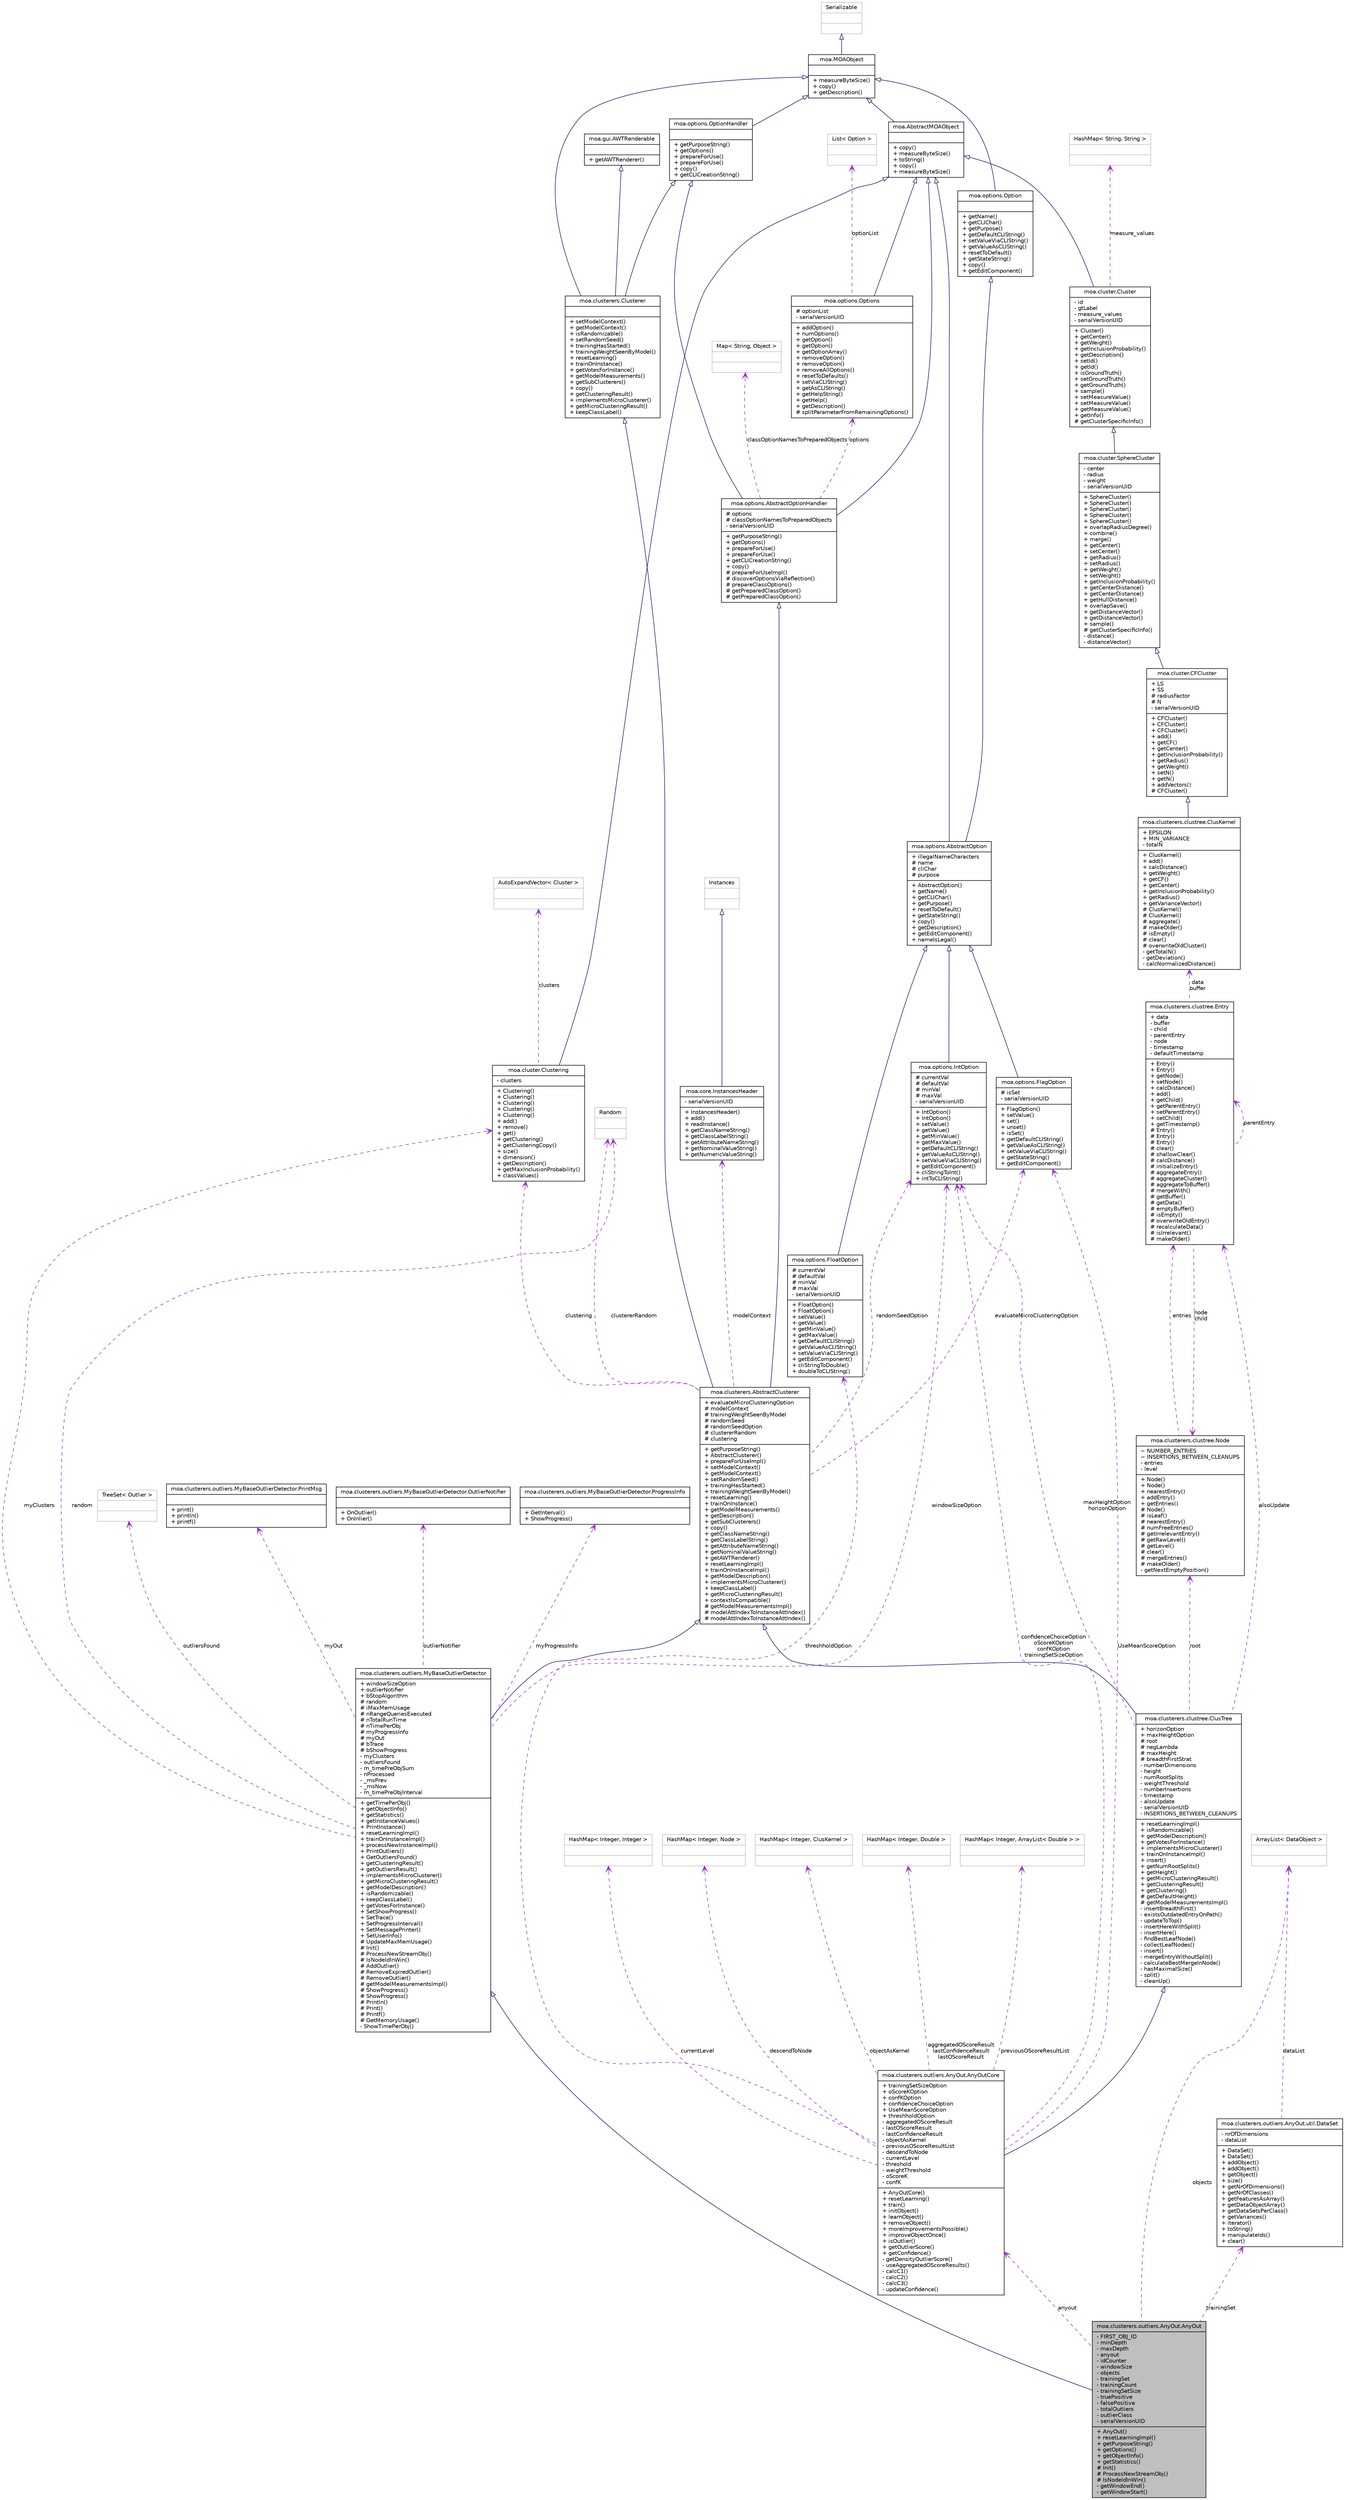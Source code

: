 digraph G
{
  edge [fontname="Helvetica",fontsize="10",labelfontname="Helvetica",labelfontsize="10"];
  node [fontname="Helvetica",fontsize="10",shape=record];
  Node1 [label="{moa.clusterers.outliers.AnyOut.AnyOut\n|- FIRST_OBJ_ID\l- minDepth\l- maxDepth\l- anyout\l- idCounter\l- windowSize\l- objects\l- trainingSet\l- trainingCount\l- trainingSetSize\l- truePositive\l- falsePositive\l- totalOutliers\l- outlierClass\l- serialVersionUID\l|+ AnyOut()\l+ resetLearningImpl()\l+ getPurposeString()\l+ getOptions()\l+ getObjectInfo()\l+ getStatistics()\l# Init()\l# ProcessNewStreamObj()\l# IsNodeIdInWin()\l- getWindowEnd()\l- getWindowStart()\l}",height=0.2,width=0.4,color="black", fillcolor="grey75", style="filled" fontcolor="black"];
  Node2 -> Node1 [dir=back,color="midnightblue",fontsize="10",style="solid",arrowtail="empty",fontname="Helvetica"];
  Node2 [label="{moa.clusterers.outliers.MyBaseOutlierDetector\n|+ windowSizeOption\l+ outlierNotifier\l+ bStopAlgorithm\l# random\l# iMaxMemUsage\l# nRangeQueriesExecuted\l# nTotalRunTime\l# nTimePerObj\l# myProgressInfo\l# myOut\l# bTrace\l# bShowProgress\l- myClusters\l- outliersFound\l- m_timePreObjSum\l- nProcessed\l- _msPrev\l- _msNow\l- m_timePreObjInterval\l|+ getTimePerObj()\l+ getObjectInfo()\l+ getStatistics()\l+ getInstanceValues()\l+ PrintInstance()\l+ resetLearningImpl()\l+ trainOnInstanceImpl()\l+ processNewInstanceImpl()\l+ PrintOutliers()\l+ GetOutliersFound()\l+ getClusteringResult()\l+ getOutliersResult()\l+ implementsMicroClusterer()\l+ getMicroClusteringResult()\l+ getModelDescription()\l+ isRandomizable()\l+ keepClassLabel()\l+ getVotesForInstance()\l+ SetShowProgress()\l+ SetTrace()\l+ SetProgressInterval()\l+ SetMessagePrinter()\l+ SetUserInfo()\l# UpdateMaxMemUsage()\l# Init()\l# ProcessNewStreamObj()\l# IsNodeIdInWin()\l# AddOutlier()\l# RemoveExpiredOutlier()\l# RemoveOutlier()\l# getModelMeasurementsImpl()\l# ShowProgress()\l# ShowProgress()\l# Println()\l# Print()\l# Printf()\l# GetMemoryUsage()\l- ShowTimePerObj()\l}",height=0.2,width=0.4,color="black", fillcolor="white", style="filled",URL="$classmoa_1_1clusterers_1_1outliers_1_1MyBaseOutlierDetector.html"];
  Node3 -> Node2 [dir=back,color="midnightblue",fontsize="10",style="solid",arrowtail="empty",fontname="Helvetica"];
  Node3 [label="{moa.clusterers.AbstractClusterer\n|+ evaluateMicroClusteringOption\l# modelContext\l# trainingWeightSeenByModel\l# randomSeed\l# randomSeedOption\l# clustererRandom\l# clustering\l|+ getPurposeString()\l+ AbstractClusterer()\l+ prepareForUseImpl()\l+ setModelContext()\l+ getModelContext()\l+ setRandomSeed()\l+ trainingHasStarted()\l+ trainingWeightSeenByModel()\l+ resetLearning()\l+ trainOnInstance()\l+ getModelMeasurements()\l+ getDescription()\l+ getSubClusterers()\l+ copy()\l+ getClassNameString()\l+ getClassLabelString()\l+ getAttributeNameString()\l+ getNominalValueString()\l+ getAWTRenderer()\l+ resetLearningImpl()\l+ trainOnInstanceImpl()\l+ getModelDescription()\l+ implementsMicroClusterer()\l+ keepClassLabel()\l+ getMicroClusteringResult()\l+ contextIsCompatible()\l# getModelMeasurementsImpl()\l# modelAttIndexToInstanceAttIndex()\l# modelAttIndexToInstanceAttIndex()\l}",height=0.2,width=0.4,color="black", fillcolor="white", style="filled",URL="$classmoa_1_1clusterers_1_1AbstractClusterer.html"];
  Node4 -> Node3 [dir=back,color="midnightblue",fontsize="10",style="solid",arrowtail="empty",fontname="Helvetica"];
  Node4 [label="{moa.options.AbstractOptionHandler\n|# options\l# classOptionNamesToPreparedObjects\l- serialVersionUID\l|+ getPurposeString()\l+ getOptions()\l+ prepareForUse()\l+ prepareForUse()\l+ getCLICreationString()\l+ copy()\l# prepareForUseImpl()\l# discoverOptionsViaReflection()\l# prepareClassOptions()\l# getPreparedClassOption()\l# getPreparedClassOption()\l}",height=0.2,width=0.4,color="black", fillcolor="white", style="filled",URL="$classmoa_1_1options_1_1AbstractOptionHandler.html",tooltip="Abstract Option Handler."];
  Node5 -> Node4 [dir=back,color="midnightblue",fontsize="10",style="solid",arrowtail="empty",fontname="Helvetica"];
  Node5 [label="{moa.AbstractMOAObject\n||+ copy()\l+ measureByteSize()\l+ toString()\l+ copy()\l+ measureByteSize()\l}",height=0.2,width=0.4,color="black", fillcolor="white", style="filled",URL="$classmoa_1_1AbstractMOAObject.html",tooltip="Abstract MOA Object."];
  Node6 -> Node5 [dir=back,color="midnightblue",fontsize="10",style="solid",arrowtail="empty",fontname="Helvetica"];
  Node6 [label="{moa.MOAObject\n||+ measureByteSize()\l+ copy()\l+ getDescription()\l}",height=0.2,width=0.4,color="black", fillcolor="white", style="filled",URL="$interfacemoa_1_1MOAObject.html",tooltip="Interface implemented by classes in MOA, so that all are serializable, can produce..."];
  Node7 -> Node6 [dir=back,color="midnightblue",fontsize="10",style="solid",arrowtail="empty",fontname="Helvetica"];
  Node7 [label="{Serializable\n||}",height=0.2,width=0.4,color="grey75", fillcolor="white", style="filled"];
  Node8 -> Node4 [dir=back,color="midnightblue",fontsize="10",style="solid",arrowtail="empty",fontname="Helvetica"];
  Node8 [label="{moa.options.OptionHandler\n||+ getPurposeString()\l+ getOptions()\l+ prepareForUse()\l+ prepareForUse()\l+ copy()\l+ getCLICreationString()\l}",height=0.2,width=0.4,color="black", fillcolor="white", style="filled",URL="$interfacemoa_1_1options_1_1OptionHandler.html",tooltip="Interface representing an object that handles options or parameters."];
  Node6 -> Node8 [dir=back,color="midnightblue",fontsize="10",style="solid",arrowtail="empty",fontname="Helvetica"];
  Node9 -> Node4 [dir=back,color="darkorchid3",fontsize="10",style="dashed",label="classOptionNamesToPreparedObjects",arrowtail="open",fontname="Helvetica"];
  Node9 [label="{Map\< String, Object \>\n||}",height=0.2,width=0.4,color="grey75", fillcolor="white", style="filled"];
  Node10 -> Node4 [dir=back,color="darkorchid3",fontsize="10",style="dashed",label="options",arrowtail="open",fontname="Helvetica"];
  Node10 [label="{moa.options.Options\n|# optionList\l- serialVersionUID\l|+ addOption()\l+ numOptions()\l+ getOption()\l+ getOption()\l+ getOptionArray()\l+ removeOption()\l+ removeOption()\l+ removeAllOptions()\l+ resetToDefaults()\l+ setViaCLIString()\l+ getAsCLIString()\l+ getHelpString()\l+ getHelp()\l+ getDescription()\l# splitParameterFromRemainingOptions()\l}",height=0.2,width=0.4,color="black", fillcolor="white", style="filled",URL="$classmoa_1_1options_1_1Options.html",tooltip="File option."];
  Node5 -> Node10 [dir=back,color="midnightblue",fontsize="10",style="solid",arrowtail="empty",fontname="Helvetica"];
  Node11 -> Node10 [dir=back,color="darkorchid3",fontsize="10",style="dashed",label="optionList",arrowtail="open",fontname="Helvetica"];
  Node11 [label="{List\< Option \>\n||}",height=0.2,width=0.4,color="grey75", fillcolor="white", style="filled"];
  Node12 -> Node3 [dir=back,color="midnightblue",fontsize="10",style="solid",arrowtail="empty",fontname="Helvetica"];
  Node12 [label="{moa.clusterers.Clusterer\n||+ setModelContext()\l+ getModelContext()\l+ isRandomizable()\l+ setRandomSeed()\l+ trainingHasStarted()\l+ trainingWeightSeenByModel()\l+ resetLearning()\l+ trainOnInstance()\l+ getVotesForInstance()\l+ getModelMeasurements()\l+ getSubClusterers()\l+ copy()\l+ getClusteringResult()\l+ implementsMicroClusterer()\l+ getMicroClusteringResult()\l+ keepClassLabel()\l}",height=0.2,width=0.4,color="black", fillcolor="white", style="filled",URL="$interfacemoa_1_1clusterers_1_1Clusterer.html"];
  Node6 -> Node12 [dir=back,color="midnightblue",fontsize="10",style="solid",arrowtail="empty",fontname="Helvetica"];
  Node8 -> Node12 [dir=back,color="midnightblue",fontsize="10",style="solid",arrowtail="empty",fontname="Helvetica"];
  Node13 -> Node12 [dir=back,color="midnightblue",fontsize="10",style="solid",arrowtail="empty",fontname="Helvetica"];
  Node13 [label="{moa.gui.AWTRenderable\n||+ getAWTRenderer()\l}",height=0.2,width=0.4,color="black", fillcolor="white", style="filled",URL="$interfacemoa_1_1gui_1_1AWTRenderable.html",tooltip="Interface representing a component that is renderable."];
  Node14 -> Node3 [dir=back,color="darkorchid3",fontsize="10",style="dashed",label="clustering",arrowtail="open",fontname="Helvetica"];
  Node14 [label="{moa.cluster.Clustering\n|- clusters\l|+ Clustering()\l+ Clustering()\l+ Clustering()\l+ Clustering()\l+ Clustering()\l+ add()\l+ remove()\l+ get()\l+ getClustering()\l+ getClusteringCopy()\l+ size()\l+ dimension()\l+ getDescription()\l+ getMaxInclusionProbability()\l+ classValues()\l}",height=0.2,width=0.4,color="black", fillcolor="white", style="filled",URL="$classmoa_1_1cluster_1_1Clustering.html"];
  Node5 -> Node14 [dir=back,color="midnightblue",fontsize="10",style="solid",arrowtail="empty",fontname="Helvetica"];
  Node15 -> Node14 [dir=back,color="darkorchid3",fontsize="10",style="dashed",label="clusters",arrowtail="open",fontname="Helvetica"];
  Node15 [label="{AutoExpandVector\< Cluster \>\n||}",height=0.2,width=0.4,color="grey75", fillcolor="white", style="filled"];
  Node16 -> Node3 [dir=back,color="darkorchid3",fontsize="10",style="dashed",label="randomSeedOption",arrowtail="open",fontname="Helvetica"];
  Node16 [label="{moa.options.IntOption\n|# currentVal\l# defaultVal\l# minVal\l# maxVal\l- serialVersionUID\l|+ IntOption()\l+ IntOption()\l+ setValue()\l+ getValue()\l+ getMinValue()\l+ getMaxValue()\l+ getDefaultCLIString()\l+ getValueAsCLIString()\l+ setValueViaCLIString()\l+ getEditComponent()\l+ cliStringToInt()\l+ intToCLIString()\l}",height=0.2,width=0.4,color="black", fillcolor="white", style="filled",URL="$classmoa_1_1options_1_1IntOption.html",tooltip="Int option."];
  Node17 -> Node16 [dir=back,color="midnightblue",fontsize="10",style="solid",arrowtail="empty",fontname="Helvetica"];
  Node17 [label="{moa.options.AbstractOption\n|+ illegalNameCharacters\l# name\l# cliChar\l# purpose\l|+ AbstractOption()\l+ getName()\l+ getCLIChar()\l+ getPurpose()\l+ resetToDefault()\l+ getStateString()\l+ copy()\l+ getDescription()\l+ getEditComponent()\l+ nameIsLegal()\l}",height=0.2,width=0.4,color="black", fillcolor="white", style="filled",URL="$classmoa_1_1options_1_1AbstractOption.html",tooltip="Abstract option."];
  Node5 -> Node17 [dir=back,color="midnightblue",fontsize="10",style="solid",arrowtail="empty",fontname="Helvetica"];
  Node18 -> Node17 [dir=back,color="midnightblue",fontsize="10",style="solid",arrowtail="empty",fontname="Helvetica"];
  Node18 [label="{moa.options.Option\n||+ getName()\l+ getCLIChar()\l+ getPurpose()\l+ getDefaultCLIString()\l+ setValueViaCLIString()\l+ getValueAsCLIString()\l+ resetToDefault()\l+ getStateString()\l+ copy()\l+ getEditComponent()\l}",height=0.2,width=0.4,color="black", fillcolor="white", style="filled",URL="$interfacemoa_1_1options_1_1Option.html",tooltip="Interface representing an option or parameter."];
  Node6 -> Node18 [dir=back,color="midnightblue",fontsize="10",style="solid",arrowtail="empty",fontname="Helvetica"];
  Node19 -> Node3 [dir=back,color="darkorchid3",fontsize="10",style="dashed",label="modelContext",arrowtail="open",fontname="Helvetica"];
  Node19 [label="{moa.core.InstancesHeader\n|- serialVersionUID\l|+ InstancesHeader()\l+ add()\l+ readInstance()\l+ getClassNameString()\l+ getClassLabelString()\l+ getAttributeNameString()\l+ getNominalValueString()\l+ getNumericValueString()\l}",height=0.2,width=0.4,color="black", fillcolor="white", style="filled",URL="$classmoa_1_1core_1_1InstancesHeader.html",tooltip="Class for storing the header or context of a data stream."];
  Node20 -> Node19 [dir=back,color="midnightblue",fontsize="10",style="solid",arrowtail="empty",fontname="Helvetica"];
  Node20 [label="{Instances\n||}",height=0.2,width=0.4,color="grey75", fillcolor="white", style="filled"];
  Node21 -> Node3 [dir=back,color="darkorchid3",fontsize="10",style="dashed",label="evaluateMicroClusteringOption",arrowtail="open",fontname="Helvetica"];
  Node21 [label="{moa.options.FlagOption\n|# isSet\l- serialVersionUID\l|+ FlagOption()\l+ setValue()\l+ set()\l+ unset()\l+ isSet()\l+ getDefaultCLIString()\l+ getValueAsCLIString()\l+ setValueViaCLIString()\l+ getStateString()\l+ getEditComponent()\l}",height=0.2,width=0.4,color="black", fillcolor="white", style="filled",URL="$classmoa_1_1options_1_1FlagOption.html",tooltip="Flag option."];
  Node17 -> Node21 [dir=back,color="midnightblue",fontsize="10",style="solid",arrowtail="empty",fontname="Helvetica"];
  Node22 -> Node3 [dir=back,color="darkorchid3",fontsize="10",style="dashed",label="clustererRandom",arrowtail="open",fontname="Helvetica"];
  Node22 [label="{Random\n||}",height=0.2,width=0.4,color="grey75", fillcolor="white", style="filled"];
  Node23 -> Node2 [dir=back,color="darkorchid3",fontsize="10",style="dashed",label="outliersFound",arrowtail="open",fontname="Helvetica"];
  Node23 [label="{TreeSet\< Outlier \>\n||}",height=0.2,width=0.4,color="grey75", fillcolor="white", style="filled"];
  Node24 -> Node2 [dir=back,color="darkorchid3",fontsize="10",style="dashed",label="myOut",arrowtail="open",fontname="Helvetica"];
  Node24 [label="{moa.clusterers.outliers.MyBaseOutlierDetector.PrintMsg\n||+ print()\l+ println()\l+ printf()\l}",height=0.2,width=0.4,color="black", fillcolor="white", style="filled",URL="$interfacemoa_1_1clusterers_1_1outliers_1_1MyBaseOutlierDetector_1_1PrintMsg.html"];
  Node14 -> Node2 [dir=back,color="darkorchid3",fontsize="10",style="dashed",label="myClusters",arrowtail="open",fontname="Helvetica"];
  Node16 -> Node2 [dir=back,color="darkorchid3",fontsize="10",style="dashed",label="windowSizeOption",arrowtail="open",fontname="Helvetica"];
  Node25 -> Node2 [dir=back,color="darkorchid3",fontsize="10",style="dashed",label="outlierNotifier",arrowtail="open",fontname="Helvetica"];
  Node25 [label="{moa.clusterers.outliers.MyBaseOutlierDetector.OutlierNotifier\n||+ OnOutlier()\l+ OnInlier()\l}",height=0.2,width=0.4,color="black", fillcolor="white", style="filled",URL="$classmoa_1_1clusterers_1_1outliers_1_1MyBaseOutlierDetector_1_1OutlierNotifier.html"];
  Node26 -> Node2 [dir=back,color="darkorchid3",fontsize="10",style="dashed",label="myProgressInfo",arrowtail="open",fontname="Helvetica"];
  Node26 [label="{moa.clusterers.outliers.MyBaseOutlierDetector.ProgressInfo\n||+ GetInterval()\l+ ShowProgress()\l}",height=0.2,width=0.4,color="black", fillcolor="white", style="filled",URL="$interfacemoa_1_1clusterers_1_1outliers_1_1MyBaseOutlierDetector_1_1ProgressInfo.html"];
  Node22 -> Node2 [dir=back,color="darkorchid3",fontsize="10",style="dashed",label="random",arrowtail="open",fontname="Helvetica"];
  Node27 -> Node1 [dir=back,color="darkorchid3",fontsize="10",style="dashed",label="anyout",arrowtail="open",fontname="Helvetica"];
  Node27 [label="{moa.clusterers.outliers.AnyOut.AnyOutCore\n|+ trainingSetSizeOption\l+ oScoreKOption\l+ confKOption\l+ confidenceChoiceOption\l+ UseMeanScoreOption\l+ threshholdOption\l- aggregatedOScoreResult\l- lastOScoreResult\l- lastConfidenceResult\l- objectAsKernel\l- previousOScoreResultList\l- descendToNode\l- currentLevel\l- threshold\l- weightThreshold\l- oScoreK\l- confK\l|+ AnyOutCore()\l+ resetLearning()\l+ train()\l+ initObject()\l+ learnObject()\l+ removeObject()\l+ moreImprovementsPossible()\l+ improveObjectOnce()\l+ isOutlier()\l+ getOutlierScore()\l+ getConfidence()\l- getDensityOutlierScore()\l- useAggregatedOScoreResults()\l- calcC1()\l- calcC2()\l- calcC3()\l- updateConfidence()\l}",height=0.2,width=0.4,color="black", fillcolor="white", style="filled",URL="$classmoa_1_1clusterers_1_1outliers_1_1AnyOut_1_1AnyOutCore.html"];
  Node28 -> Node27 [dir=back,color="midnightblue",fontsize="10",style="solid",arrowtail="empty",fontname="Helvetica"];
  Node28 [label="{moa.clusterers.clustree.ClusTree\n|+ horizonOption\l+ maxHeightOption\l# root\l# negLambda\l# maxHeight\l# breadthFirstStrat\l- numberDimensions\l- height\l- numRootSplits\l- weightThreshold\l- numberInsertions\l- timestamp\l- alsoUpdate\l- serialVersionUID\l- INSERTIONS_BETWEEN_CLEANUPS\l|+ resetLearningImpl()\l+ isRandomizable()\l+ getModelDescription()\l+ getVotesForInstance()\l+ implementsMicroClusterer()\l+ trainOnInstanceImpl()\l+ insert()\l+ getNumRootSplits()\l+ getHeight()\l+ getMicroClusteringResult()\l+ getClusteringResult()\l+ getClustering()\l# getDefaultHeight()\l# getModelMeasurementsImpl()\l- insertBreadthFirst()\l- existsOutdatedEntryOnPath()\l- updateToTop()\l- insertHereWithSplit()\l- insertHere()\l- findBestLeafNode()\l- collectLeafNodes()\l- insert()\l- mergeEntryWithoutSplit()\l- calculateBestMergeInNode()\l- hasMaximalSize()\l- split()\l- cleanUp()\l}",height=0.2,width=0.4,color="black", fillcolor="white", style="filled",URL="$classmoa_1_1clusterers_1_1clustree_1_1ClusTree.html",tooltip="Citation: ClusTree: Philipp Kranen, Ira Assent, Corinna Baldauf, Thomas Seidl: The..."];
  Node3 -> Node28 [dir=back,color="midnightblue",fontsize="10",style="solid",arrowtail="empty",fontname="Helvetica"];
  Node16 -> Node28 [dir=back,color="darkorchid3",fontsize="10",style="dashed",label="maxHeightOption\nhorizonOption",arrowtail="open",fontname="Helvetica"];
  Node29 -> Node28 [dir=back,color="darkorchid3",fontsize="10",style="dashed",label="alsoUpdate",arrowtail="open",fontname="Helvetica"];
  Node29 [label="{moa.clusterers.clustree.Entry\n|+ data\l- buffer\l- child\l- parentEntry\l- node\l- timestamp\l- defaultTimestamp\l|+ Entry()\l+ Entry()\l+ getNode()\l+ setNode()\l+ calcDistance()\l+ add()\l+ getChild()\l+ getParentEntry()\l+ setParentEntry()\l+ setChild()\l+ getTimestamp()\l# Entry()\l# Entry()\l# Entry()\l# clear()\l# shallowClear()\l# calcDistance()\l# initializeEntry()\l# aggregateEntry()\l# aggregateCluster()\l# aggregateToBuffer()\l# mergeWith()\l# getBuffer()\l# getData()\l# emptyBuffer()\l# isEmpty()\l# overwriteOldEntry()\l# recalculateData()\l# isIrrelevant()\l# makeOlder()\l}",height=0.2,width=0.4,color="black", fillcolor="white", style="filled",URL="$classmoa_1_1clusterers_1_1clustree_1_1Entry.html"];
  Node30 -> Node29 [dir=back,color="darkorchid3",fontsize="10",style="dashed",label="data\nbuffer",arrowtail="open",fontname="Helvetica"];
  Node30 [label="{moa.clusterers.clustree.ClusKernel\n|+ EPSILON\l+ MIN_VARIANCE\l- totalN\l|+ ClusKernel()\l+ add()\l+ calcDistance()\l+ getWeight()\l+ getCF()\l+ getCenter()\l+ getInclusionProbability()\l+ getRadius()\l+ getVarianceVector()\l# ClusKernel()\l# ClusKernel()\l# aggregate()\l# makeOlder()\l# isEmpty()\l# clear()\l# overwriteOldCluster()\l- getTotalN()\l- getDeviation()\l- calcNormalizedDistance()\l}",height=0.2,width=0.4,color="black", fillcolor="white", style="filled",URL="$classmoa_1_1clusterers_1_1clustree_1_1ClusKernel.html",tooltip="Representation of an Entry in the tree."];
  Node31 -> Node30 [dir=back,color="midnightblue",fontsize="10",style="solid",arrowtail="empty",fontname="Helvetica"];
  Node31 [label="{moa.cluster.CFCluster\n|+ LS\l+ SS\l# radiusFactor\l# N\l- serialVersionUID\l|+ CFCluster()\l+ CFCluster()\l+ CFCluster()\l+ add()\l+ getCF()\l+ getCenter()\l+ getInclusionProbability()\l+ getRadius()\l+ getWeight()\l+ setN()\l+ getN()\l+ addVectors()\l# CFCluster()\l}",height=0.2,width=0.4,color="black", fillcolor="white", style="filled",URL="$classmoa_1_1cluster_1_1CFCluster.html"];
  Node32 -> Node31 [dir=back,color="midnightblue",fontsize="10",style="solid",arrowtail="empty",fontname="Helvetica"];
  Node32 [label="{moa.cluster.SphereCluster\n|- center\l- radius\l- weight\l- serialVersionUID\l|+ SphereCluster()\l+ SphereCluster()\l+ SphereCluster()\l+ SphereCluster()\l+ SphereCluster()\l+ overlapRadiusDegree()\l+ combine()\l+ merge()\l+ getCenter()\l+ setCenter()\l+ getRadius()\l+ setRadius()\l+ getWeight()\l+ setWeight()\l+ getInclusionProbability()\l+ getCenterDistance()\l+ getCenterDistance()\l+ getHullDistance()\l+ overlapSave()\l+ getDistanceVector()\l+ getDistanceVector()\l+ sample()\l# getClusterSpecificInfo()\l- distance()\l- distanceVector()\l}",height=0.2,width=0.4,color="black", fillcolor="white", style="filled",URL="$classmoa_1_1cluster_1_1SphereCluster.html",tooltip="A simple implementation of the Cluster interface representing spherical clusters..."];
  Node33 -> Node32 [dir=back,color="midnightblue",fontsize="10",style="solid",arrowtail="empty",fontname="Helvetica"];
  Node33 [label="{moa.cluster.Cluster\n|- id\l- gtLabel\l- measure_values\l- serialVersionUID\l|+ Cluster()\l+ getCenter()\l+ getWeight()\l+ getInclusionProbability()\l+ getDescription()\l+ setId()\l+ getId()\l+ isGroundTruth()\l+ setGroundTruth()\l+ getGroundTruth()\l+ sample()\l+ setMeasureValue()\l+ setMeasureValue()\l+ getMeasureValue()\l+ getInfo()\l# getClusterSpecificInfo()\l}",height=0.2,width=0.4,color="black", fillcolor="white", style="filled",URL="$classmoa_1_1cluster_1_1Cluster.html"];
  Node5 -> Node33 [dir=back,color="midnightblue",fontsize="10",style="solid",arrowtail="empty",fontname="Helvetica"];
  Node34 -> Node33 [dir=back,color="darkorchid3",fontsize="10",style="dashed",label="measure_values",arrowtail="open",fontname="Helvetica"];
  Node34 [label="{HashMap\< String, String \>\n||}",height=0.2,width=0.4,color="grey75", fillcolor="white", style="filled"];
  Node29 -> Node29 [dir=back,color="darkorchid3",fontsize="10",style="dashed",label="parentEntry",arrowtail="open",fontname="Helvetica"];
  Node35 -> Node29 [dir=back,color="darkorchid3",fontsize="10",style="dashed",label="node\nchild",arrowtail="open",fontname="Helvetica"];
  Node35 [label="{moa.clusterers.clustree.Node\n|~ NUMBER_ENTRIES\l~ INSERTIONS_BETWEEN_CLEANUPS\l- entries\l- level\l|+ Node()\l+ Node()\l+ nearestEntry()\l+ addEntry()\l+ getEntries()\l# Node()\l# isLeaf()\l# nearestEntry()\l# numFreeEntries()\l# getIrrelevantEntry()\l# getRawLevel()\l# getLevel()\l# clear()\l# mergeEntries()\l# makeOlder()\l- getNextEmptyPosition()\l}",height=0.2,width=0.4,color="black", fillcolor="white", style="filled",URL="$classmoa_1_1clusterers_1_1clustree_1_1Node.html"];
  Node29 -> Node35 [dir=back,color="darkorchid3",fontsize="10",style="dashed",label="entries",arrowtail="open",fontname="Helvetica"];
  Node35 -> Node28 [dir=back,color="darkorchid3",fontsize="10",style="dashed",label="root",arrowtail="open",fontname="Helvetica"];
  Node36 -> Node27 [dir=back,color="darkorchid3",fontsize="10",style="dashed",label="threshholdOption",arrowtail="open",fontname="Helvetica"];
  Node36 [label="{moa.options.FloatOption\n|# currentVal\l# defaultVal\l# minVal\l# maxVal\l- serialVersionUID\l|+ FloatOption()\l+ FloatOption()\l+ setValue()\l+ getValue()\l+ getMinValue()\l+ getMaxValue()\l+ getDefaultCLIString()\l+ getValueAsCLIString()\l+ setValueViaCLIString()\l+ getEditComponent()\l+ cliStringToDouble()\l+ doubleToCLIString()\l}",height=0.2,width=0.4,color="black", fillcolor="white", style="filled",URL="$classmoa_1_1options_1_1FloatOption.html",tooltip="Float option."];
  Node17 -> Node36 [dir=back,color="midnightblue",fontsize="10",style="solid",arrowtail="empty",fontname="Helvetica"];
  Node37 -> Node27 [dir=back,color="darkorchid3",fontsize="10",style="dashed",label="currentLevel",arrowtail="open",fontname="Helvetica"];
  Node37 [label="{HashMap\< Integer, Integer \>\n||}",height=0.2,width=0.4,color="grey75", fillcolor="white", style="filled"];
  Node38 -> Node27 [dir=back,color="darkorchid3",fontsize="10",style="dashed",label="descendToNode",arrowtail="open",fontname="Helvetica"];
  Node38 [label="{HashMap\< Integer, Node \>\n||}",height=0.2,width=0.4,color="grey75", fillcolor="white", style="filled"];
  Node16 -> Node27 [dir=back,color="darkorchid3",fontsize="10",style="dashed",label="confidenceChoiceOption\noScoreKOption\nconfKOption\ntrainingSetSizeOption",arrowtail="open",fontname="Helvetica"];
  Node21 -> Node27 [dir=back,color="darkorchid3",fontsize="10",style="dashed",label="UseMeanScoreOption",arrowtail="open",fontname="Helvetica"];
  Node39 -> Node27 [dir=back,color="darkorchid3",fontsize="10",style="dashed",label="objectAsKernel",arrowtail="open",fontname="Helvetica"];
  Node39 [label="{HashMap\< Integer, ClusKernel \>\n||}",height=0.2,width=0.4,color="grey75", fillcolor="white", style="filled"];
  Node40 -> Node27 [dir=back,color="darkorchid3",fontsize="10",style="dashed",label="aggregatedOScoreResult\nlastConfidenceResult\nlastOScoreResult",arrowtail="open",fontname="Helvetica"];
  Node40 [label="{HashMap\< Integer, Double \>\n||}",height=0.2,width=0.4,color="grey75", fillcolor="white", style="filled"];
  Node41 -> Node27 [dir=back,color="darkorchid3",fontsize="10",style="dashed",label="previousOScoreResultList",arrowtail="open",fontname="Helvetica"];
  Node41 [label="{HashMap\< Integer, ArrayList\< Double \> \>\n||}",height=0.2,width=0.4,color="grey75", fillcolor="white", style="filled"];
  Node42 -> Node1 [dir=back,color="darkorchid3",fontsize="10",style="dashed",label="trainingSet",arrowtail="open",fontname="Helvetica"];
  Node42 [label="{moa.clusterers.outliers.AnyOut.util.DataSet\n|- nrOfDimensions\l- dataList\l|+ DataSet()\l+ DataSet()\l+ addObject()\l+ addObject()\l+ getObject()\l+ size()\l+ getNrOfDimensions()\l+ getNrOfClasses()\l+ getFeaturesAsArray()\l+ getDataObjectArray()\l+ getDataSetsPerClass()\l+ getVariances()\l+ iterator()\l+ toString()\l+ manipulateIds()\l+ clear()\l}",height=0.2,width=0.4,color="black", fillcolor="white", style="filled",URL="$classmoa_1_1clusterers_1_1outliers_1_1AnyOut_1_1util_1_1DataSet.html",tooltip="A set of DataObjects."];
  Node43 -> Node42 [dir=back,color="darkorchid3",fontsize="10",style="dashed",label="dataList",arrowtail="open",fontname="Helvetica"];
  Node43 [label="{ArrayList\< DataObject \>\n||}",height=0.2,width=0.4,color="grey75", fillcolor="white", style="filled"];
  Node43 -> Node1 [dir=back,color="darkorchid3",fontsize="10",style="dashed",label="objects",arrowtail="open",fontname="Helvetica"];
}
